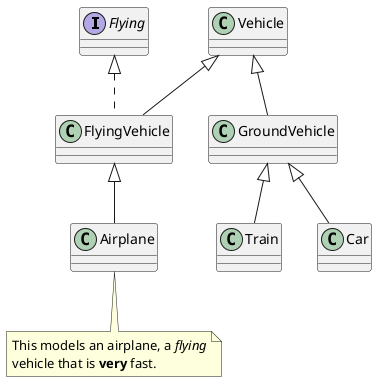 @startuml

interface Flying
class Airplane
note bottom of Airplane
This models an airplane, a //flying//
vehicle that is **very** fast.
end note

class GroundVehicle
class Train
class Vehicle
class Car
class FlyingVehicle


    FlyingVehicle <|-- Airplane

    Vehicle <|-- GroundVehicle

    GroundVehicle <|-- Train

    GroundVehicle <|-- Car

    Vehicle <|-- FlyingVehicle

    Flying <|.. FlyingVehicle
@enduml
